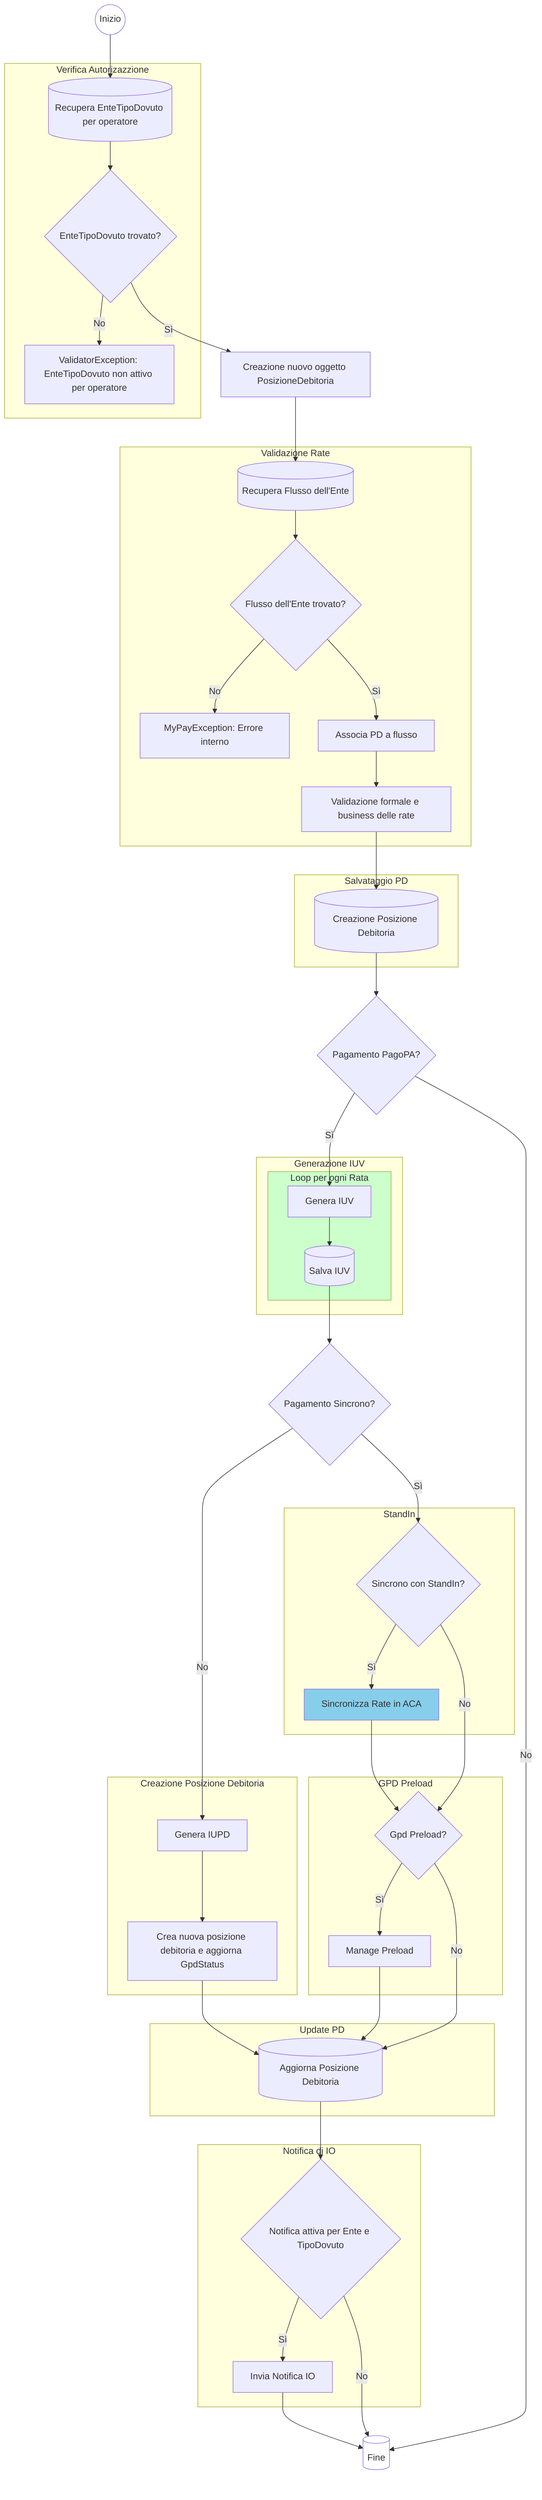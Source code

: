 flowchart TD
    O((Inizio)) --> D[(Recupera EnteTipoDovuto per operatore)]
    style O fill: #ffffff

    subgraph Verifica Autorizazzione
        D --> E{EnteTipoDovuto trovato?}
        E -->|No| F[ValidatorException: EnteTipoDovuto non attivo per operatore]
    end

    E -->|Sì| G["Creazione nuovo oggetto PosizioneDebitoria"]
    G --> FE

    subgraph Validazione Rate
        FE[(Recupera Flusso dell'Ente)]
        FE --> H{Flusso dell'Ente trovato?}
        H -->|No| I[MyPayException: Errore interno]
        H -->|Sì| J[Associa PD a flusso]
        J --> K[Validazione formale e business delle rate]
    end

    subgraph SPD["Salvataggio PD"]
        K --> CPD[(Creazione Posizione Debitoria)]
    end

    CPD --> L
    L{Pagamento PagoPA?} -->|Sì|M
    L -->|No|X

    subgraph Generazione IUV
        subgraph LGIR[Loop per ogni Rata]
            M[Genera IUV]
            M --> O2[(Salva IUV)]
            style LGIR fill: #CCFFCC
        end
    end

    O2 --> Y{Pagamento Sincrono?}

    subgraph StandIn
        ACA{Sincrono con StandIn?}
        ACA -->|Sì|YACA[Sincronizza Rate in ACA]
        style YACA fill: #87CEEB
    end

    ACA -->|No|XX
    YACA --> XX
    Y -->|No|ZA

    subgraph GPD Preload
        XX{Gpd Preload?}
        XX -->|Sì| ZX[Manage Preload]
    end

    XX -->|No|UPD

    subgraph CPB[Creazione Posizione Debitoria]
        ZA[Genera IUPD] --> Z[Crea nuova posizione debitoria e aggiorna GpdStatus]
    end

    Z --> UPD
    Y -->|Sì|ACA

    subgraph APD[Update PD]
        UPD[("Aggiorna Posizione Debitoria")]
    end

    UPD --> W

    subgraph Notifica di IO
        W{Notifica attiva per Ente e TipoDovuto} -->|Sì| IN
        IN[Invia Notifica IO]
    end

    W -->|No|X[(Fine)]
    IN --> X
    ZX --> UPD


    style X fill: #ffffff